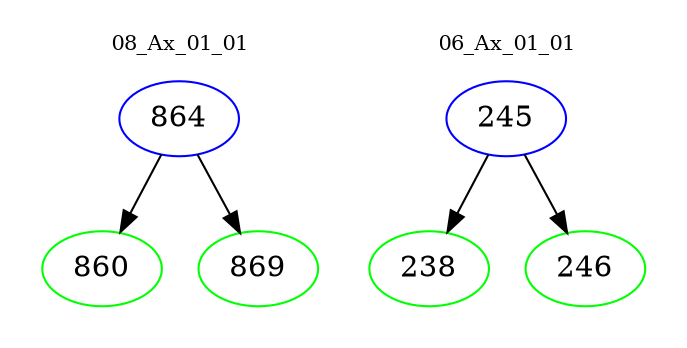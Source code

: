 digraph{
subgraph cluster_0 {
color = white
label = "08_Ax_01_01";
fontsize=10;
T0_864 [label="864", color="blue"]
T0_864 -> T0_860 [color="black"]
T0_860 [label="860", color="green"]
T0_864 -> T0_869 [color="black"]
T0_869 [label="869", color="green"]
}
subgraph cluster_1 {
color = white
label = "06_Ax_01_01";
fontsize=10;
T1_245 [label="245", color="blue"]
T1_245 -> T1_238 [color="black"]
T1_238 [label="238", color="green"]
T1_245 -> T1_246 [color="black"]
T1_246 [label="246", color="green"]
}
}
